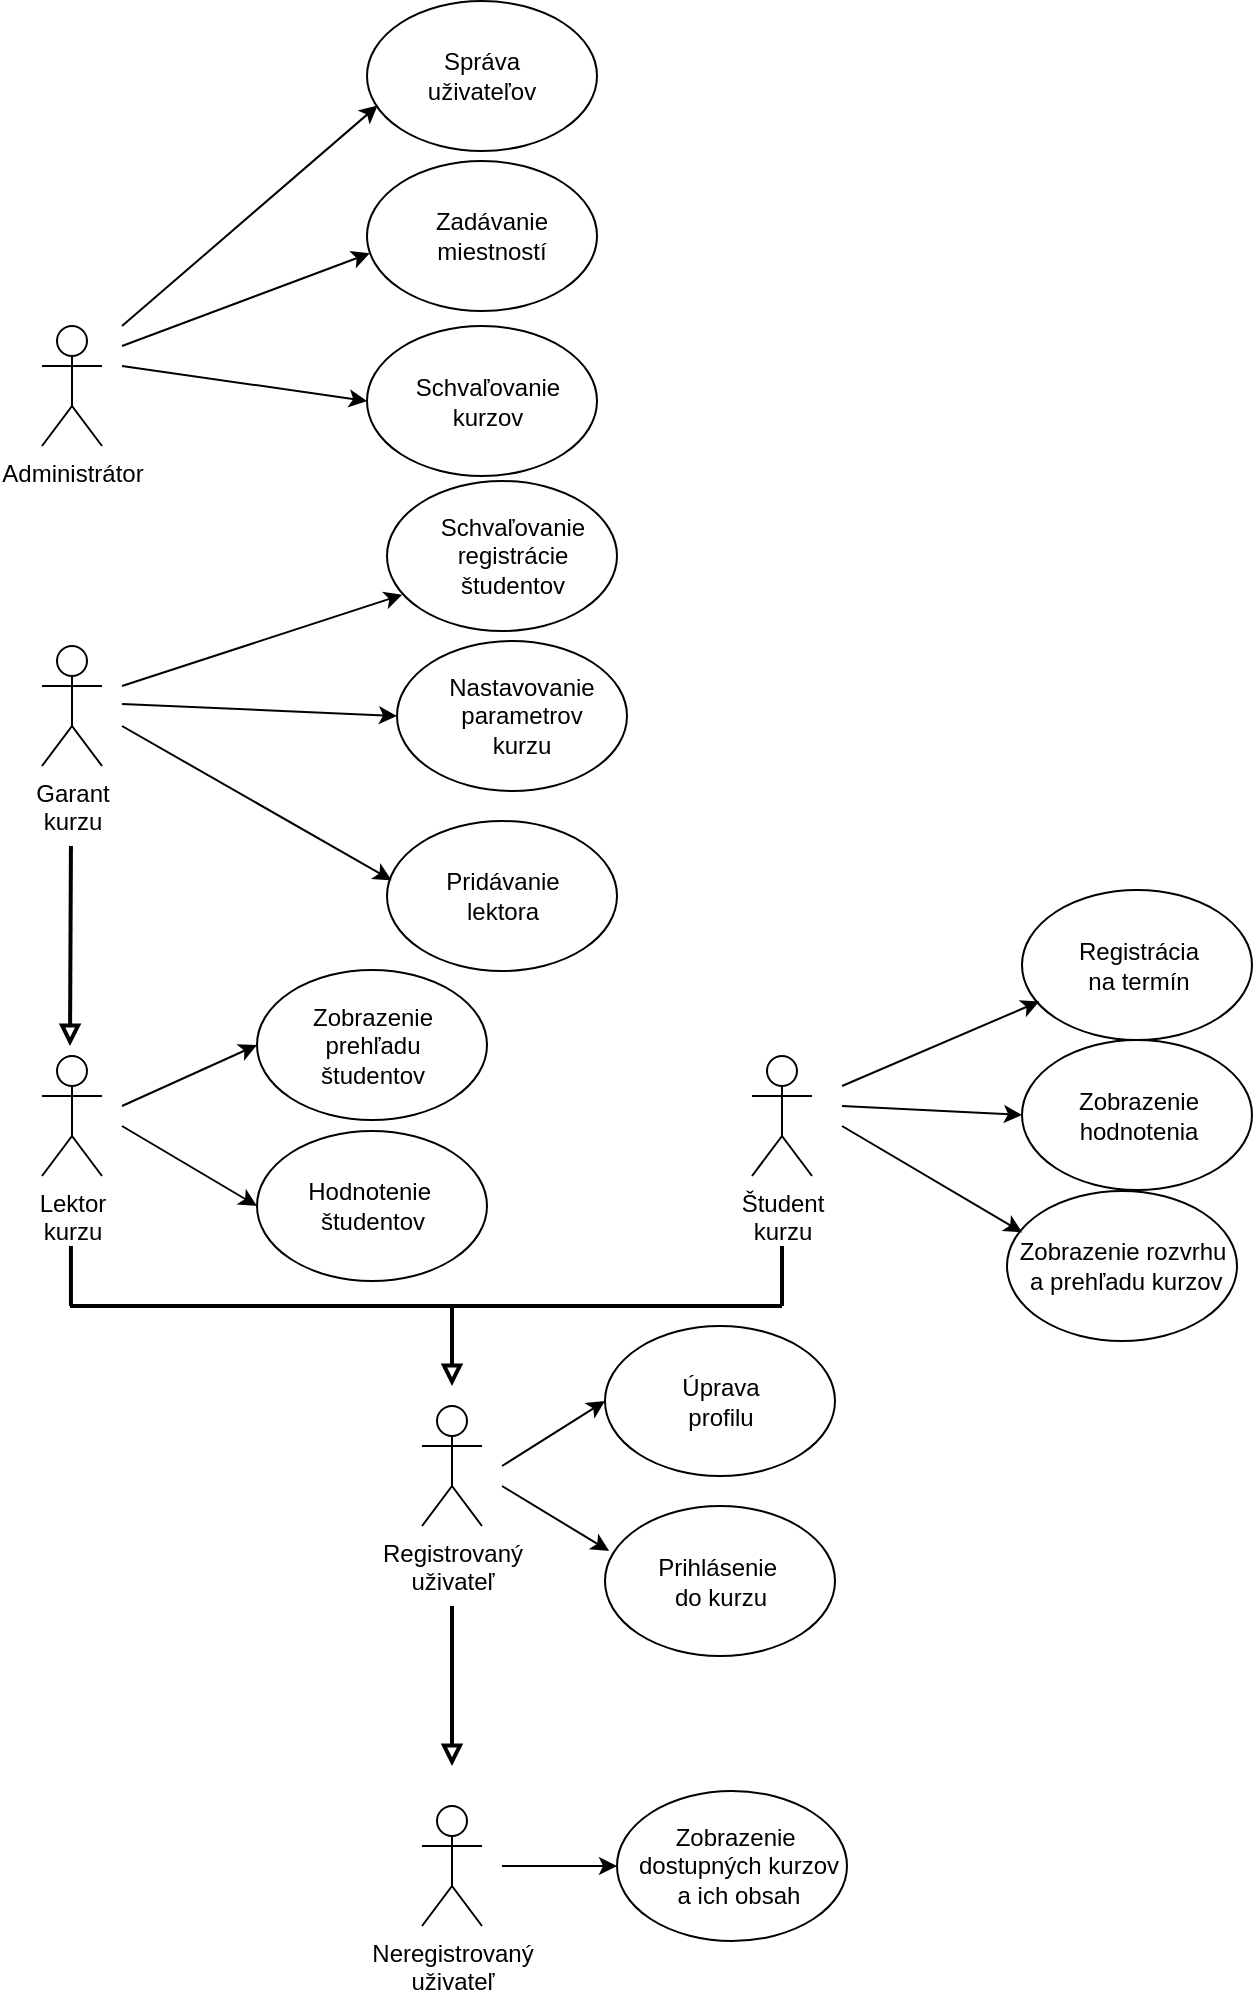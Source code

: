 <mxfile>
    <diagram id="4mTWJFRDfWp9Z8S3I-g2" name="Page-1">
        <mxGraphModel dx="550" dy="684" grid="1" gridSize="10" guides="1" tooltips="1" connect="1" arrows="1" fold="1" page="1" pageScale="1" pageWidth="827" pageHeight="1169" background="#ffffff" math="0" shadow="0">
            <root>
                <mxCell id="0"/>
                <mxCell id="1" parent="0"/>
                <mxCell id="2" value="Administrátor" style="shape=umlActor;verticalLabelPosition=bottom;verticalAlign=top;html=1;outlineConnect=0;strokeColor=#000000;fontColor=#000000;" parent="1" vertex="1">
                    <mxGeometry x="100" y="190" width="30" height="60" as="geometry"/>
                </mxCell>
                <mxCell id="4" value="Registrovaný &lt;br&gt;uživateľ" style="shape=umlActor;verticalLabelPosition=bottom;verticalAlign=top;html=1;outlineConnect=0;strokeColor=#000000;fontColor=#000000;" parent="1" vertex="1">
                    <mxGeometry x="290" y="730" width="30" height="60" as="geometry"/>
                </mxCell>
                <mxCell id="15" style="edgeStyle=none;html=1;endArrow=block;endFill=0;strokeWidth=2;strokeColor=#000000;fontColor=#000000;" parent="1" edge="1">
                    <mxGeometry relative="1" as="geometry">
                        <mxPoint x="305" y="830" as="sourcePoint"/>
                        <mxPoint x="305" y="910" as="targetPoint"/>
                    </mxGeometry>
                </mxCell>
                <mxCell id="7" value="Neregistrovaný &lt;br&gt;uživateľ" style="shape=umlActor;verticalLabelPosition=bottom;verticalAlign=top;html=1;outlineConnect=0;strokeColor=#000000;fontColor=#000000;" parent="1" vertex="1">
                    <mxGeometry x="290" y="930" width="30" height="60" as="geometry"/>
                </mxCell>
                <mxCell id="8" value="" style="endArrow=classic;html=1;strokeColor=#000000;fontColor=#000000;entryX=0.046;entryY=0.697;entryDx=0;entryDy=0;entryPerimeter=0;" parent="1" target="73" edge="1">
                    <mxGeometry width="50" height="50" relative="1" as="geometry">
                        <mxPoint x="140" y="190" as="sourcePoint"/>
                        <mxPoint x="210" y="110" as="targetPoint"/>
                    </mxGeometry>
                </mxCell>
                <mxCell id="9" value="Správa uživateľov" style="text;strokeColor=none;fillColor=none;align=center;verticalAlign=middle;rounded=0;fontColor=#000000;whiteSpace=wrap;html=1;" parent="1" vertex="1">
                    <mxGeometry x="290" y="50" width="60" height="30" as="geometry"/>
                </mxCell>
                <mxCell id="10" value="Zadávanie miestností" style="text;html=1;strokeColor=none;fillColor=none;align=center;verticalAlign=middle;whiteSpace=wrap;rounded=0;fontColor=#000000;" parent="1" vertex="1">
                    <mxGeometry x="295" y="130" width="60" height="30" as="geometry"/>
                </mxCell>
                <mxCell id="11" value="" style="endArrow=classic;html=1;entryX=0.012;entryY=0.615;entryDx=0;entryDy=0;strokeColor=#000000;fontColor=#000000;entryPerimeter=0;" parent="1" target="75" edge="1">
                    <mxGeometry width="50" height="50" relative="1" as="geometry">
                        <mxPoint x="140" y="200" as="sourcePoint"/>
                        <mxPoint x="277.5" y="155" as="targetPoint"/>
                    </mxGeometry>
                </mxCell>
                <mxCell id="12" value="Schvaľovanie kurzov" style="text;html=1;strokeColor=none;fillColor=none;align=center;verticalAlign=middle;whiteSpace=wrap;rounded=0;fontColor=#000000;" parent="1" vertex="1">
                    <mxGeometry x="282.5" y="212.5" width="80" height="30" as="geometry"/>
                </mxCell>
                <mxCell id="13" value="" style="endArrow=classic;html=1;strokeColor=#000000;fontColor=#000000;entryX=0;entryY=0.5;entryDx=0;entryDy=0;" parent="1" target="77" edge="1">
                    <mxGeometry width="50" height="50" relative="1" as="geometry">
                        <mxPoint x="140" y="210" as="sourcePoint"/>
                        <mxPoint x="210" y="220" as="targetPoint"/>
                    </mxGeometry>
                </mxCell>
                <mxCell id="16" value="Zobrazenie&amp;nbsp;&lt;br&gt;dostupných kurzov &lt;br&gt;a ich obsah" style="text;html=1;align=center;verticalAlign=middle;resizable=0;points=[];autosize=1;strokeColor=none;fillColor=none;fontColor=#000000;" parent="1" vertex="1">
                    <mxGeometry x="387.5" y="935" width="120" height="50" as="geometry"/>
                </mxCell>
                <mxCell id="17" value="Úprava&lt;br&gt;profilu" style="text;html=1;align=center;verticalAlign=middle;resizable=0;points=[];autosize=1;strokeColor=none;fillColor=none;fontColor=#000000;" parent="1" vertex="1">
                    <mxGeometry x="414" y="712.5" width="50" height="30" as="geometry"/>
                </mxCell>
                <mxCell id="18" value="Garant&lt;br&gt;kurzu" style="shape=umlActor;verticalLabelPosition=bottom;verticalAlign=top;html=1;outlineConnect=0;strokeColor=#000000;fontColor=#000000;" parent="1" vertex="1">
                    <mxGeometry x="100" y="350" width="30" height="60" as="geometry"/>
                </mxCell>
                <mxCell id="19" value="Lektor&lt;br&gt;kurzu" style="shape=umlActor;verticalLabelPosition=bottom;verticalAlign=top;html=1;outlineConnect=0;strokeColor=#000000;fontColor=#000000;" parent="1" vertex="1">
                    <mxGeometry x="100" y="555" width="30" height="60" as="geometry"/>
                </mxCell>
                <mxCell id="20" value="Študent&lt;br&gt;kurzu" style="shape=umlActor;verticalLabelPosition=bottom;verticalAlign=top;html=1;outlineConnect=0;strokeColor=#000000;fontColor=#000000;" parent="1" vertex="1">
                    <mxGeometry x="455" y="555" width="30" height="60" as="geometry"/>
                </mxCell>
                <mxCell id="22" value="" style="endArrow=none;html=1;strokeWidth=2;strokeColor=#000000;fontColor=#000000;" parent="1" edge="1">
                    <mxGeometry width="50" height="50" relative="1" as="geometry">
                        <mxPoint x="114" y="680" as="sourcePoint"/>
                        <mxPoint x="470" y="680" as="targetPoint"/>
                    </mxGeometry>
                </mxCell>
                <mxCell id="28" value="" style="endArrow=none;html=1;strokeWidth=2;strokeColor=#000000;fontColor=#000000;" parent="1" edge="1">
                    <mxGeometry width="50" height="50" relative="1" as="geometry">
                        <mxPoint x="470" y="680" as="sourcePoint"/>
                        <mxPoint x="470" y="650" as="targetPoint"/>
                    </mxGeometry>
                </mxCell>
                <mxCell id="29" value="" style="endArrow=none;html=1;strokeWidth=2;strokeColor=#000000;fontColor=#000000;" parent="1" edge="1">
                    <mxGeometry width="50" height="50" relative="1" as="geometry">
                        <mxPoint x="114.47" y="680" as="sourcePoint"/>
                        <mxPoint x="114.47" y="650" as="targetPoint"/>
                    </mxGeometry>
                </mxCell>
                <mxCell id="30" value="" style="endArrow=block;html=1;strokeWidth=2;endFill=0;strokeColor=#000000;fontColor=#000000;" parent="1" edge="1">
                    <mxGeometry width="50" height="50" relative="1" as="geometry">
                        <mxPoint x="305" y="680" as="sourcePoint"/>
                        <mxPoint x="305" y="720" as="targetPoint"/>
                    </mxGeometry>
                </mxCell>
                <mxCell id="31" value="Nastavovanie&lt;br&gt;parametrov&lt;br&gt;kurzu" style="text;html=1;strokeColor=none;fillColor=none;align=center;verticalAlign=middle;whiteSpace=wrap;rounded=0;fontColor=#000000;" parent="1" vertex="1">
                    <mxGeometry x="310" y="370" width="60" height="30" as="geometry"/>
                </mxCell>
                <mxCell id="32" value="Schvaľovanie&lt;br&gt;registrácie&lt;br&gt;študentov" style="text;html=1;align=center;verticalAlign=middle;resizable=0;points=[];autosize=1;strokeColor=none;fillColor=none;fontColor=#000000;" parent="1" vertex="1">
                    <mxGeometry x="290" y="280" width="90" height="50" as="geometry"/>
                </mxCell>
                <mxCell id="33" value="" style="endArrow=block;html=1;strokeWidth=2;endFill=0;strokeColor=#000000;fontColor=#000000;" parent="1" edge="1">
                    <mxGeometry width="50" height="50" relative="1" as="geometry">
                        <mxPoint x="114.47" y="450" as="sourcePoint"/>
                        <mxPoint x="114" y="550" as="targetPoint"/>
                    </mxGeometry>
                </mxCell>
                <mxCell id="35" value="Pridávanie&lt;br&gt;lektora" style="text;html=1;align=center;verticalAlign=middle;resizable=0;points=[];autosize=1;strokeColor=none;fillColor=none;fontColor=#000000;" parent="1" vertex="1">
                    <mxGeometry x="295" y="460" width="70" height="30" as="geometry"/>
                </mxCell>
                <mxCell id="36" value="Zobrazenie&lt;br&gt;prehľadu&lt;br&gt;študentov" style="text;html=1;align=center;verticalAlign=middle;resizable=0;points=[];autosize=1;strokeColor=none;fillColor=none;fontColor=#000000;" parent="1" vertex="1">
                    <mxGeometry x="225" y="524.5" width="80" height="50" as="geometry"/>
                </mxCell>
                <mxCell id="37" value="Hodnotenie&amp;nbsp;&lt;br&gt;študentov" style="text;html=1;align=center;verticalAlign=middle;resizable=0;points=[];autosize=1;strokeColor=none;fillColor=none;fontColor=#000000;" parent="1" vertex="1">
                    <mxGeometry x="225" y="615" width="80" height="30" as="geometry"/>
                </mxCell>
                <mxCell id="39" value="Registrácia&lt;br&gt;na termín" style="text;html=1;align=center;verticalAlign=middle;resizable=0;points=[];autosize=1;strokeColor=none;fillColor=none;fontColor=#000000;" parent="1" vertex="1">
                    <mxGeometry x="607.5" y="494.5" width="80" height="30" as="geometry"/>
                </mxCell>
                <mxCell id="40" value="Zobrazenie&lt;br&gt;hodnotenia" style="text;html=1;align=center;verticalAlign=middle;resizable=0;points=[];autosize=1;strokeColor=none;fillColor=none;fontColor=#000000;" parent="1" vertex="1">
                    <mxGeometry x="607.5" y="570" width="80" height="30" as="geometry"/>
                </mxCell>
                <mxCell id="41" value="Zobrazenie rozvrhu&lt;br&gt;&amp;nbsp;a prehľadu kurzov" style="text;html=1;align=center;verticalAlign=middle;resizable=0;points=[];autosize=1;strokeColor=none;fillColor=none;fontColor=#000000;" parent="1" vertex="1">
                    <mxGeometry x="580" y="645" width="120" height="30" as="geometry"/>
                </mxCell>
                <mxCell id="42" value="" style="endArrow=classic;html=1;strokeWidth=1;entryX=0.067;entryY=0.758;entryDx=0;entryDy=0;entryPerimeter=0;strokeColor=#000000;fontColor=#000000;" parent="1" target="74" edge="1">
                    <mxGeometry width="50" height="50" relative="1" as="geometry">
                        <mxPoint x="140" y="370" as="sourcePoint"/>
                        <mxPoint x="284.6" y="317.95" as="targetPoint"/>
                    </mxGeometry>
                </mxCell>
                <mxCell id="43" value="" style="endArrow=classic;html=1;strokeWidth=1;entryX=0;entryY=0.5;entryDx=0;entryDy=0;strokeColor=#000000;fontColor=#000000;" parent="1" target="76" edge="1">
                    <mxGeometry width="50" height="50" relative="1" as="geometry">
                        <mxPoint x="140" y="378.95" as="sourcePoint"/>
                        <mxPoint x="240" y="390" as="targetPoint"/>
                    </mxGeometry>
                </mxCell>
                <mxCell id="44" value="" style="endArrow=classic;html=1;strokeWidth=1;entryX=0.02;entryY=0.395;entryDx=0;entryDy=0;entryPerimeter=0;strokeColor=#000000;fontColor=#000000;" parent="1" target="72" edge="1">
                    <mxGeometry width="50" height="50" relative="1" as="geometry">
                        <mxPoint x="140" y="390" as="sourcePoint"/>
                        <mxPoint x="390" y="240" as="targetPoint"/>
                    </mxGeometry>
                </mxCell>
                <mxCell id="45" value="" style="endArrow=classic;html=1;strokeWidth=1;entryX=0;entryY=0.5;entryDx=0;entryDy=0;strokeColor=#000000;fontColor=#000000;" parent="1" target="71" edge="1">
                    <mxGeometry width="50" height="50" relative="1" as="geometry">
                        <mxPoint x="140" y="580" as="sourcePoint"/>
                        <mxPoint x="160" y="507" as="targetPoint"/>
                    </mxGeometry>
                </mxCell>
                <mxCell id="46" value="" style="endArrow=classic;html=1;strokeWidth=1;entryX=0;entryY=0.5;entryDx=0;entryDy=0;strokeColor=#000000;fontColor=#000000;" parent="1" target="70" edge="1">
                    <mxGeometry width="50" height="50" relative="1" as="geometry">
                        <mxPoint x="140" y="590" as="sourcePoint"/>
                        <mxPoint x="340" y="624" as="targetPoint"/>
                    </mxGeometry>
                </mxCell>
                <mxCell id="47" value="" style="endArrow=classic;html=1;strokeWidth=1;entryX=0.075;entryY=0.743;entryDx=0;entryDy=0;strokeColor=#000000;fontColor=#000000;entryPerimeter=0;" parent="1" target="67" edge="1">
                    <mxGeometry width="50" height="50" relative="1" as="geometry">
                        <mxPoint x="500" y="570" as="sourcePoint"/>
                        <mxPoint x="543.12" y="428.7" as="targetPoint"/>
                    </mxGeometry>
                </mxCell>
                <mxCell id="48" value="" style="endArrow=classic;html=1;strokeWidth=1;entryX=0;entryY=0.5;entryDx=0;entryDy=0;strokeColor=#000000;fontColor=#000000;" parent="1" edge="1">
                    <mxGeometry width="50" height="50" relative="1" as="geometry">
                        <mxPoint x="500" y="580" as="sourcePoint"/>
                        <mxPoint x="590" y="584.5" as="targetPoint"/>
                    </mxGeometry>
                </mxCell>
                <mxCell id="49" value="" style="endArrow=classic;html=1;strokeWidth=1;entryX=0.066;entryY=0.276;entryDx=0;entryDy=0;entryPerimeter=0;strokeColor=#000000;fontColor=#000000;" parent="1" target="65" edge="1">
                    <mxGeometry width="50" height="50" relative="1" as="geometry">
                        <mxPoint x="500" y="590" as="sourcePoint"/>
                        <mxPoint x="390" y="610" as="targetPoint"/>
                    </mxGeometry>
                </mxCell>
                <mxCell id="50" value="" style="endArrow=classic;html=1;strokeWidth=1;entryX=0;entryY=0.5;entryDx=0;entryDy=0;strokeColor=#000000;fontColor=#000000;" parent="1" target="69" edge="1">
                    <mxGeometry width="50" height="50" relative="1" as="geometry">
                        <mxPoint x="330" y="760" as="sourcePoint"/>
                        <mxPoint x="379" y="830" as="targetPoint"/>
                    </mxGeometry>
                </mxCell>
                <mxCell id="51" value="" style="endArrow=classic;html=1;strokeWidth=1;entryX=0;entryY=0.5;entryDx=0;entryDy=0;strokeColor=#000000;fontColor=#000000;" parent="1" target="68" edge="1">
                    <mxGeometry width="50" height="50" relative="1" as="geometry">
                        <mxPoint x="330" y="960" as="sourcePoint"/>
                        <mxPoint x="640" y="860" as="targetPoint"/>
                    </mxGeometry>
                </mxCell>
                <mxCell id="65" value="" style="ellipse;whiteSpace=wrap;html=1;fillColor=none;gradientColor=none;strokeColor=#000000;fontColor=#000000;" parent="1" vertex="1">
                    <mxGeometry x="582.5" y="622.5" width="115" height="75" as="geometry"/>
                </mxCell>
                <mxCell id="66" value="" style="ellipse;whiteSpace=wrap;html=1;fillColor=none;gradientColor=none;strokeColor=#000000;fontColor=#000000;" parent="1" vertex="1">
                    <mxGeometry x="590" y="547" width="115" height="75" as="geometry"/>
                </mxCell>
                <mxCell id="67" value="" style="ellipse;whiteSpace=wrap;html=1;fillColor=none;gradientColor=none;strokeColor=#000000;fontColor=#000000;" parent="1" vertex="1">
                    <mxGeometry x="590" y="472" width="115" height="75" as="geometry"/>
                </mxCell>
                <mxCell id="68" value="" style="ellipse;whiteSpace=wrap;html=1;fillColor=none;gradientColor=none;strokeColor=#000000;fontColor=#000000;" parent="1" vertex="1">
                    <mxGeometry x="387.5" y="922.5" width="115" height="75" as="geometry"/>
                </mxCell>
                <mxCell id="69" value="" style="ellipse;whiteSpace=wrap;html=1;fillColor=none;gradientColor=none;strokeColor=#000000;fontColor=#000000;" parent="1" vertex="1">
                    <mxGeometry x="381.5" y="690" width="115" height="75" as="geometry"/>
                </mxCell>
                <mxCell id="70" value="" style="ellipse;whiteSpace=wrap;html=1;fillColor=none;gradientColor=none;strokeColor=#000000;fontColor=#000000;" parent="1" vertex="1">
                    <mxGeometry x="207.5" y="592.5" width="115" height="75" as="geometry"/>
                </mxCell>
                <mxCell id="71" value="" style="ellipse;whiteSpace=wrap;html=1;fillColor=none;gradientColor=none;strokeColor=#000000;fontColor=#000000;" parent="1" vertex="1">
                    <mxGeometry x="207.5" y="512" width="115" height="75" as="geometry"/>
                </mxCell>
                <mxCell id="72" value="" style="ellipse;whiteSpace=wrap;html=1;fillColor=none;gradientColor=none;strokeColor=#000000;fontColor=#000000;" parent="1" vertex="1">
                    <mxGeometry x="272.5" y="437.5" width="115" height="75" as="geometry"/>
                </mxCell>
                <mxCell id="73" value="" style="ellipse;whiteSpace=wrap;html=1;fillColor=none;gradientColor=none;strokeColor=#000000;fontColor=#000000;fontStyle=1" parent="1" vertex="1">
                    <mxGeometry x="262.5" y="27.5" width="115" height="75" as="geometry"/>
                </mxCell>
                <mxCell id="74" value="" style="ellipse;whiteSpace=wrap;html=1;fillColor=none;gradientColor=none;strokeColor=#000000;fontColor=#000000;" parent="1" vertex="1">
                    <mxGeometry x="272.5" y="267.5" width="115" height="75" as="geometry"/>
                </mxCell>
                <mxCell id="75" value="" style="ellipse;whiteSpace=wrap;html=1;fillColor=none;gradientColor=none;strokeColor=#000000;fontColor=#000000;" parent="1" vertex="1">
                    <mxGeometry x="262.5" y="107.5" width="115" height="75" as="geometry"/>
                </mxCell>
                <mxCell id="76" value="" style="ellipse;whiteSpace=wrap;html=1;fillColor=none;gradientColor=none;strokeColor=#000000;fontColor=#000000;" parent="1" vertex="1">
                    <mxGeometry x="277.5" y="347.5" width="115" height="75" as="geometry"/>
                </mxCell>
                <mxCell id="77" value="" style="ellipse;whiteSpace=wrap;html=1;fillColor=none;gradientColor=none;strokeColor=#000000;fontColor=#000000;" parent="1" vertex="1">
                    <mxGeometry x="262.5" y="190" width="115" height="75" as="geometry"/>
                </mxCell>
                <mxCell id="78" value="Prihlásenie&amp;nbsp;&lt;br&gt;do kurzu" style="ellipse;whiteSpace=wrap;html=1;fillColor=none;gradientColor=none;strokeColor=#000000;fontColor=#000000;" vertex="1" parent="1">
                    <mxGeometry x="381.5" y="780" width="115" height="75" as="geometry"/>
                </mxCell>
                <mxCell id="79" value="" style="endArrow=classic;html=1;strokeWidth=1;entryX=0.018;entryY=0.3;entryDx=0;entryDy=0;strokeColor=#000000;fontColor=#000000;entryPerimeter=0;" edge="1" parent="1" target="78">
                    <mxGeometry width="50" height="50" relative="1" as="geometry">
                        <mxPoint x="330" y="770" as="sourcePoint"/>
                        <mxPoint x="391.5" y="737.5" as="targetPoint"/>
                    </mxGeometry>
                </mxCell>
            </root>
        </mxGraphModel>
    </diagram>
</mxfile>